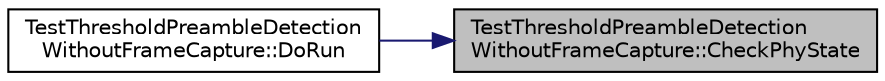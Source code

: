 digraph "TestThresholdPreambleDetectionWithoutFrameCapture::CheckPhyState"
{
 // LATEX_PDF_SIZE
  edge [fontname="Helvetica",fontsize="10",labelfontname="Helvetica",labelfontsize="10"];
  node [fontname="Helvetica",fontsize="10",shape=record];
  rankdir="RL";
  Node1 [label="TestThresholdPreambleDetection\lWithoutFrameCapture::CheckPhyState",height=0.2,width=0.4,color="black", fillcolor="grey75", style="filled", fontcolor="black",tooltip="Schedule now to check the PHY state."];
  Node1 -> Node2 [dir="back",color="midnightblue",fontsize="10",style="solid",fontname="Helvetica"];
  Node2 [label="TestThresholdPreambleDetection\lWithoutFrameCapture::DoRun",height=0.2,width=0.4,color="black", fillcolor="white", style="filled",URL="$class_test_threshold_preamble_detection_without_frame_capture.html#a5f449b4f3c59a0deab196e21f8b9e048",tooltip="Implementation to actually run this TestCase."];
}
